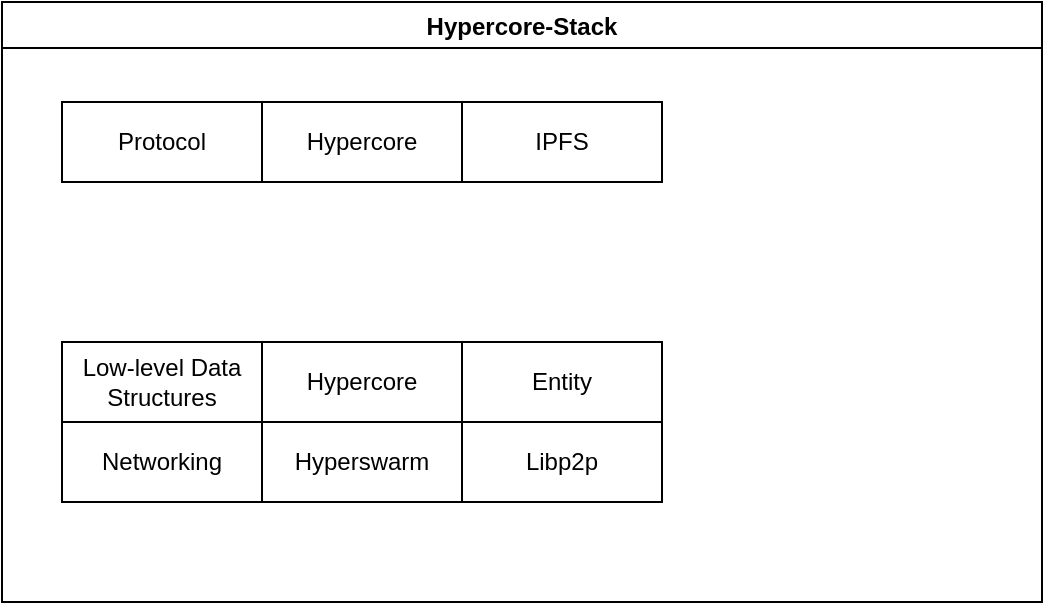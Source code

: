 <mxfile version="19.0.3" type="github">
  <diagram id="uun_jjjuWUNww76_Udy4" name="Page-1">
    <mxGraphModel dx="617" dy="470" grid="1" gridSize="10" guides="1" tooltips="1" connect="1" arrows="1" fold="1" page="1" pageScale="1" pageWidth="827" pageHeight="1169" math="0" shadow="0">
      <root>
        <mxCell id="0" />
        <mxCell id="1" parent="0" />
        <mxCell id="2KaCRzUMMeswWlVjjDwV-10" value="Hypercore-Stack" style="swimlane;" vertex="1" parent="1">
          <mxGeometry x="60" y="60" width="520" height="300" as="geometry" />
        </mxCell>
        <mxCell id="2KaCRzUMMeswWlVjjDwV-4" value="Hypercore" style="whiteSpace=wrap;html=1;align=center;" vertex="1" parent="2KaCRzUMMeswWlVjjDwV-10">
          <mxGeometry x="130" y="50" width="100" height="40" as="geometry" />
        </mxCell>
        <mxCell id="2KaCRzUMMeswWlVjjDwV-9" value="Entity" style="whiteSpace=wrap;html=1;align=center;" vertex="1" parent="2KaCRzUMMeswWlVjjDwV-10">
          <mxGeometry x="230" y="170" width="100" height="40" as="geometry" />
        </mxCell>
        <mxCell id="2KaCRzUMMeswWlVjjDwV-5" value="Hypercore" style="whiteSpace=wrap;html=1;align=center;" vertex="1" parent="2KaCRzUMMeswWlVjjDwV-10">
          <mxGeometry x="130" y="170" width="100" height="40" as="geometry" />
        </mxCell>
        <mxCell id="2KaCRzUMMeswWlVjjDwV-8" value="IPFS" style="whiteSpace=wrap;html=1;align=center;" vertex="1" parent="2KaCRzUMMeswWlVjjDwV-10">
          <mxGeometry x="230" y="50" width="100" height="40" as="geometry" />
        </mxCell>
        <mxCell id="2KaCRzUMMeswWlVjjDwV-11" value="Libp2p" style="whiteSpace=wrap;html=1;align=center;" vertex="1" parent="2KaCRzUMMeswWlVjjDwV-10">
          <mxGeometry x="230" y="210" width="100" height="40" as="geometry" />
        </mxCell>
        <mxCell id="2KaCRzUMMeswWlVjjDwV-6" value="Hyperswarm" style="whiteSpace=wrap;html=1;align=center;" vertex="1" parent="2KaCRzUMMeswWlVjjDwV-10">
          <mxGeometry x="130" y="210" width="100" height="40" as="geometry" />
        </mxCell>
        <mxCell id="2KaCRzUMMeswWlVjjDwV-12" value="Protocol" style="whiteSpace=wrap;html=1;align=center;" vertex="1" parent="2KaCRzUMMeswWlVjjDwV-10">
          <mxGeometry x="30" y="50" width="100" height="40" as="geometry" />
        </mxCell>
        <mxCell id="2KaCRzUMMeswWlVjjDwV-13" value="Low-level Data Structures" style="whiteSpace=wrap;html=1;align=center;" vertex="1" parent="2KaCRzUMMeswWlVjjDwV-10">
          <mxGeometry x="30" y="170" width="100" height="40" as="geometry" />
        </mxCell>
        <mxCell id="2KaCRzUMMeswWlVjjDwV-14" value="Networking" style="whiteSpace=wrap;html=1;align=center;" vertex="1" parent="2KaCRzUMMeswWlVjjDwV-10">
          <mxGeometry x="30" y="210" width="100" height="40" as="geometry" />
        </mxCell>
      </root>
    </mxGraphModel>
  </diagram>
</mxfile>
